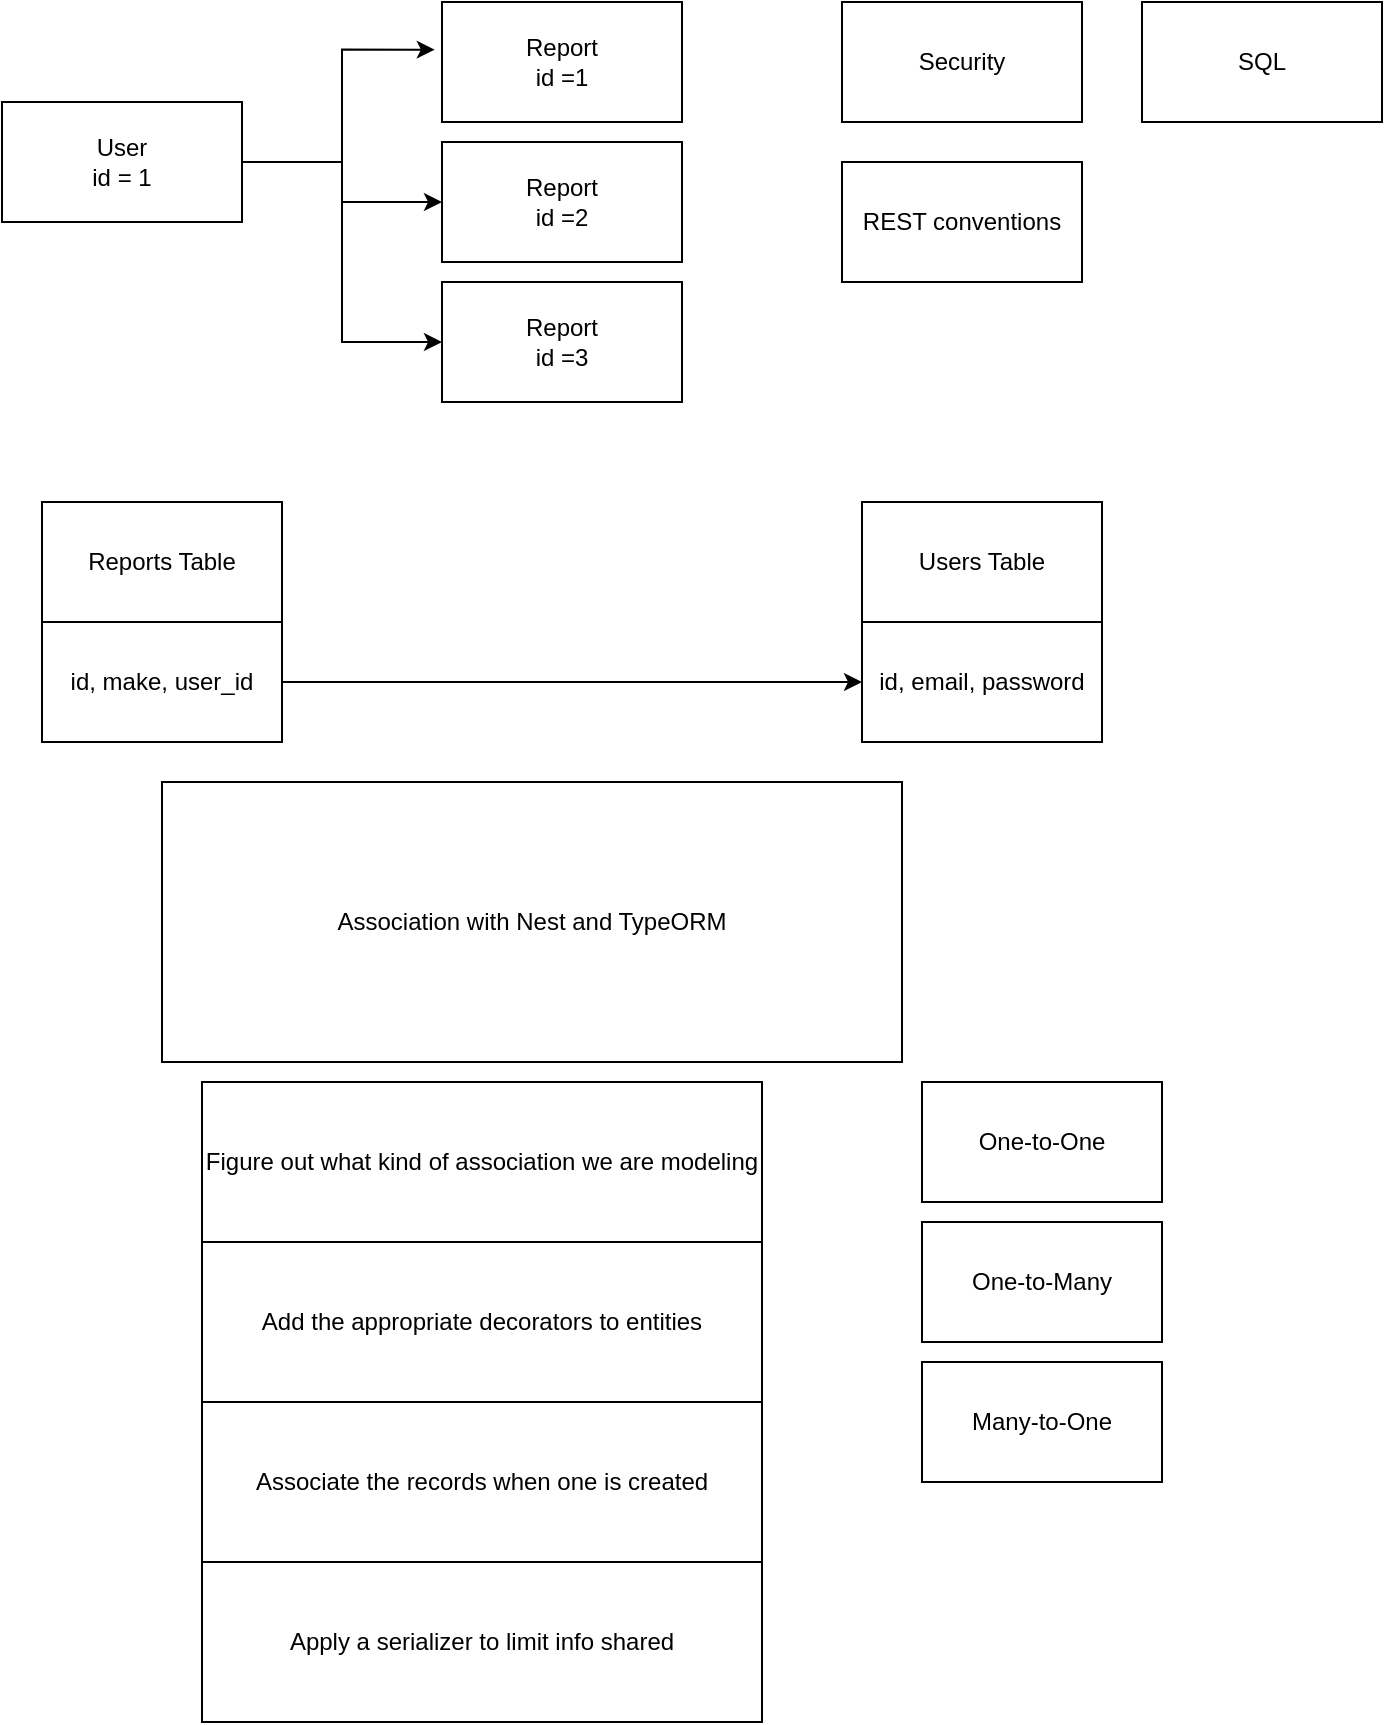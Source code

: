 <mxfile version="20.2.2" type="github">
  <diagram id="yrpeBRaQr6KSdGHwftCH" name="페이지-1">
    <mxGraphModel dx="1038" dy="547" grid="1" gridSize="10" guides="1" tooltips="1" connect="1" arrows="1" fold="1" page="1" pageScale="1" pageWidth="827" pageHeight="1169" math="0" shadow="0">
      <root>
        <mxCell id="0" />
        <mxCell id="1" parent="0" />
        <mxCell id="vaGLNT0UyujsgYTfbvJj-5" style="edgeStyle=orthogonalEdgeStyle;rounded=0;orthogonalLoop=1;jettySize=auto;html=1;exitX=1;exitY=0.5;exitDx=0;exitDy=0;entryX=-0.03;entryY=0.397;entryDx=0;entryDy=0;entryPerimeter=0;" parent="1" source="vaGLNT0UyujsgYTfbvJj-1" target="vaGLNT0UyujsgYTfbvJj-2" edge="1">
          <mxGeometry relative="1" as="geometry" />
        </mxCell>
        <mxCell id="vaGLNT0UyujsgYTfbvJj-6" style="edgeStyle=orthogonalEdgeStyle;rounded=0;orthogonalLoop=1;jettySize=auto;html=1;exitX=1;exitY=0.5;exitDx=0;exitDy=0;entryX=0;entryY=0.5;entryDx=0;entryDy=0;" parent="1" source="vaGLNT0UyujsgYTfbvJj-1" target="vaGLNT0UyujsgYTfbvJj-3" edge="1">
          <mxGeometry relative="1" as="geometry" />
        </mxCell>
        <mxCell id="vaGLNT0UyujsgYTfbvJj-7" style="edgeStyle=orthogonalEdgeStyle;rounded=0;orthogonalLoop=1;jettySize=auto;html=1;exitX=1;exitY=0.5;exitDx=0;exitDy=0;entryX=0;entryY=0.5;entryDx=0;entryDy=0;" parent="1" source="vaGLNT0UyujsgYTfbvJj-1" target="vaGLNT0UyujsgYTfbvJj-4" edge="1">
          <mxGeometry relative="1" as="geometry" />
        </mxCell>
        <mxCell id="vaGLNT0UyujsgYTfbvJj-1" value="User&lt;br&gt;id = 1" style="rounded=0;whiteSpace=wrap;html=1;" parent="1" vertex="1">
          <mxGeometry x="100" y="320" width="120" height="60" as="geometry" />
        </mxCell>
        <mxCell id="vaGLNT0UyujsgYTfbvJj-2" value="Report&lt;br&gt;id =1" style="rounded=0;whiteSpace=wrap;html=1;" parent="1" vertex="1">
          <mxGeometry x="320" y="270" width="120" height="60" as="geometry" />
        </mxCell>
        <mxCell id="vaGLNT0UyujsgYTfbvJj-3" value="Report&lt;br&gt;id =2" style="rounded=0;whiteSpace=wrap;html=1;" parent="1" vertex="1">
          <mxGeometry x="320" y="340" width="120" height="60" as="geometry" />
        </mxCell>
        <mxCell id="vaGLNT0UyujsgYTfbvJj-4" value="Report&lt;br&gt;id =3" style="rounded=0;whiteSpace=wrap;html=1;" parent="1" vertex="1">
          <mxGeometry x="320" y="410" width="120" height="60" as="geometry" />
        </mxCell>
        <mxCell id="vaGLNT0UyujsgYTfbvJj-8" value="Security" style="rounded=0;whiteSpace=wrap;html=1;" parent="1" vertex="1">
          <mxGeometry x="520" y="270" width="120" height="60" as="geometry" />
        </mxCell>
        <mxCell id="vaGLNT0UyujsgYTfbvJj-9" value="SQL" style="rounded=0;whiteSpace=wrap;html=1;" parent="1" vertex="1">
          <mxGeometry x="670" y="270" width="120" height="60" as="geometry" />
        </mxCell>
        <mxCell id="vaGLNT0UyujsgYTfbvJj-10" value="REST conventions" style="rounded=0;whiteSpace=wrap;html=1;" parent="1" vertex="1">
          <mxGeometry x="520" y="350" width="120" height="60" as="geometry" />
        </mxCell>
        <mxCell id="vaGLNT0UyujsgYTfbvJj-12" value="Users Table" style="rounded=0;whiteSpace=wrap;html=1;" parent="1" vertex="1">
          <mxGeometry x="530" y="520" width="120" height="60" as="geometry" />
        </mxCell>
        <mxCell id="vaGLNT0UyujsgYTfbvJj-13" value="Reports Table" style="rounded=0;whiteSpace=wrap;html=1;" parent="1" vertex="1">
          <mxGeometry x="120" y="520" width="120" height="60" as="geometry" />
        </mxCell>
        <mxCell id="vaGLNT0UyujsgYTfbvJj-16" style="edgeStyle=orthogonalEdgeStyle;rounded=0;orthogonalLoop=1;jettySize=auto;html=1;exitX=1;exitY=0.5;exitDx=0;exitDy=0;entryX=0;entryY=0.5;entryDx=0;entryDy=0;" parent="1" source="vaGLNT0UyujsgYTfbvJj-14" target="vaGLNT0UyujsgYTfbvJj-15" edge="1">
          <mxGeometry relative="1" as="geometry" />
        </mxCell>
        <mxCell id="vaGLNT0UyujsgYTfbvJj-14" value="id, make, user_id" style="rounded=0;whiteSpace=wrap;html=1;" parent="1" vertex="1">
          <mxGeometry x="120" y="580" width="120" height="60" as="geometry" />
        </mxCell>
        <mxCell id="vaGLNT0UyujsgYTfbvJj-15" value="id, email, password" style="rounded=0;whiteSpace=wrap;html=1;" parent="1" vertex="1">
          <mxGeometry x="530" y="580" width="120" height="60" as="geometry" />
        </mxCell>
        <mxCell id="F58hanj43uhJkPzuHPvU-1" value="Association with Nest and TypeORM" style="rounded=0;whiteSpace=wrap;html=1;" vertex="1" parent="1">
          <mxGeometry x="180" y="660" width="370" height="140" as="geometry" />
        </mxCell>
        <mxCell id="F58hanj43uhJkPzuHPvU-2" value="Figure out what kind of association we are modeling" style="rounded=0;whiteSpace=wrap;html=1;" vertex="1" parent="1">
          <mxGeometry x="200" y="810" width="280" height="80" as="geometry" />
        </mxCell>
        <mxCell id="F58hanj43uhJkPzuHPvU-3" value="Add the appropriate decorators to entities" style="rounded=0;whiteSpace=wrap;html=1;" vertex="1" parent="1">
          <mxGeometry x="200" y="890" width="280" height="80" as="geometry" />
        </mxCell>
        <mxCell id="F58hanj43uhJkPzuHPvU-4" value="Associate the records when one is created" style="rounded=0;whiteSpace=wrap;html=1;" vertex="1" parent="1">
          <mxGeometry x="200" y="970" width="280" height="80" as="geometry" />
        </mxCell>
        <mxCell id="F58hanj43uhJkPzuHPvU-5" value="Apply a serializer to limit info shared" style="rounded=0;whiteSpace=wrap;html=1;" vertex="1" parent="1">
          <mxGeometry x="200" y="1050" width="280" height="80" as="geometry" />
        </mxCell>
        <mxCell id="F58hanj43uhJkPzuHPvU-6" value="One-to-One" style="rounded=0;whiteSpace=wrap;html=1;" vertex="1" parent="1">
          <mxGeometry x="560" y="810" width="120" height="60" as="geometry" />
        </mxCell>
        <mxCell id="F58hanj43uhJkPzuHPvU-7" value="One-to-Many" style="rounded=0;whiteSpace=wrap;html=1;" vertex="1" parent="1">
          <mxGeometry x="560" y="880" width="120" height="60" as="geometry" />
        </mxCell>
        <mxCell id="F58hanj43uhJkPzuHPvU-8" value="Many-to-One" style="rounded=0;whiteSpace=wrap;html=1;" vertex="1" parent="1">
          <mxGeometry x="560" y="950" width="120" height="60" as="geometry" />
        </mxCell>
      </root>
    </mxGraphModel>
  </diagram>
</mxfile>
